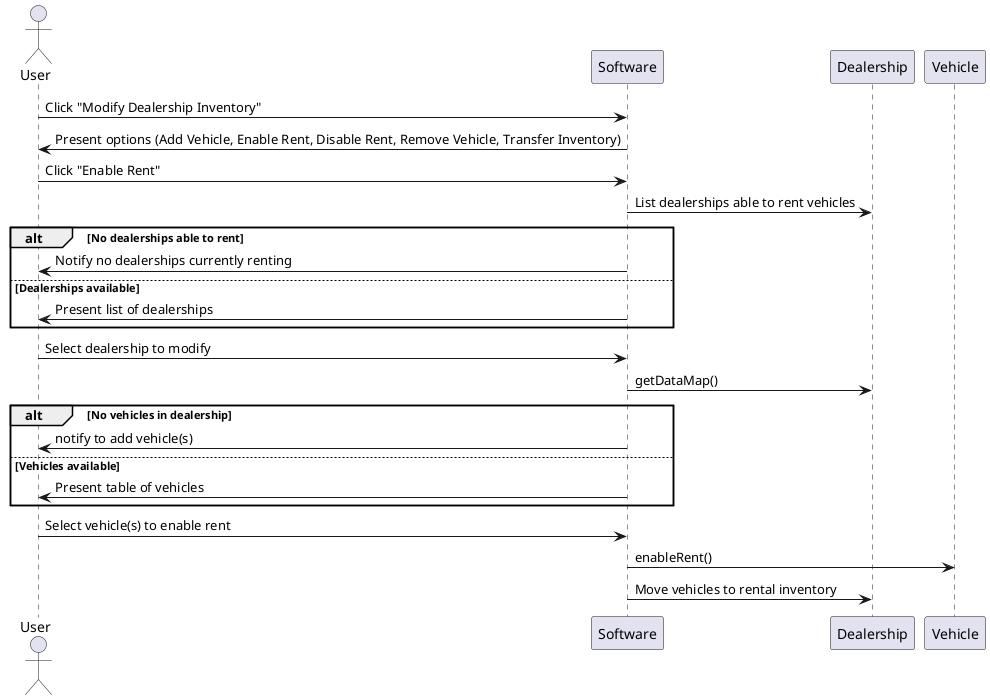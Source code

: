 @startuml
'https://plantuml.com/sequence-diagram

actor User
participant "Software" as System
participant "Dealership" as Dealership
participant "Vehicle" as Vehicle

User -> System: Click "Modify Dealership Inventory"
System -> User: Present options (Add Vehicle, Enable Rent, Disable Rent, Remove Vehicle, Transfer Inventory)
User -> System: Click "Enable Rent"
System -> Dealership: List dealerships able to rent vehicles
alt No dealerships able to rent
    System -> User: Notify no dealerships currently renting
else Dealerships available
    System -> User: Present list of dealerships
    end

User -> System: Select dealership to modify
System -> Dealership: getDataMap()
alt No vehicles in dealership
    System -> User: notify to add vehicle(s)
 else Vehicles available
    System -> User: Present table of vehicles
    end

User -> System: Select vehicle(s) to enable rent
System -> Vehicle: enableRent()
System -> Dealership : Move vehicles to rental inventory
@enduml